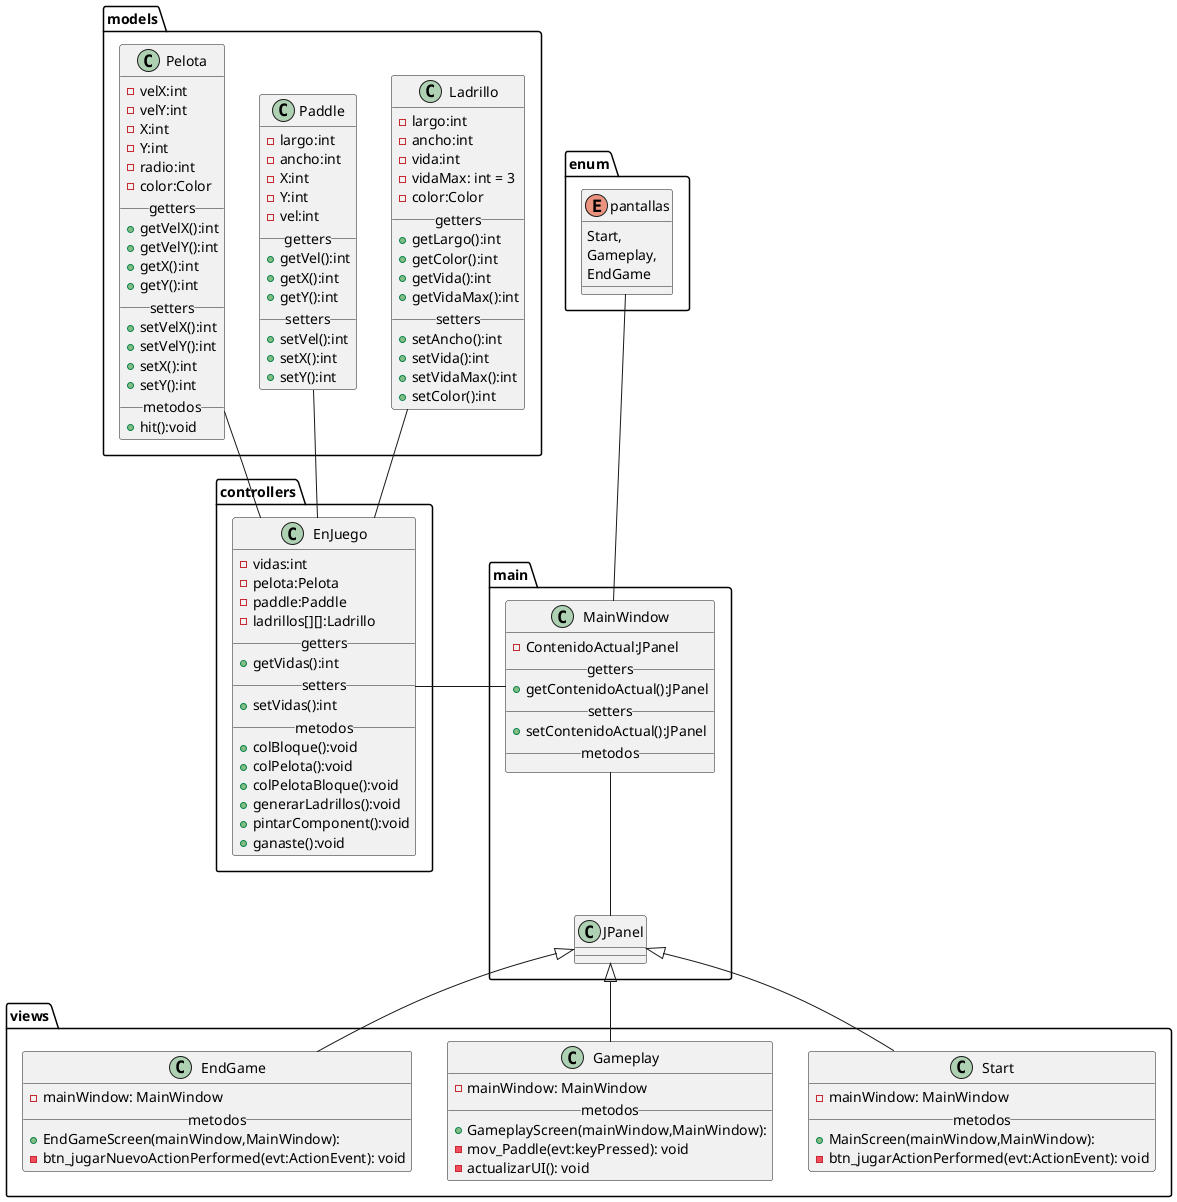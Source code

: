 @startuml OwlBreaker

class main.MainWindow {
    -ContenidoActual:JPanel
    __getters__
    +getContenidoActual():JPanel
    __setters__
    +setContenidoActual():JPanel
    __metodos__
}

class views.Start extends main.JPanel {
    -mainWindow: MainWindow 
    __metodos__
    + MainScreen(mainWindow,MainWindow):
    - btn_jugarActionPerformed(evt:ActionEvent): void
}

class views.Gameplay extends main.JPanel {
    -mainWindow: MainWindow 
    __metodos__
    + GameplayScreen(mainWindow,MainWindow):
    - mov_Paddle(evt:keyPressed): void
    - actualizarUI(): void
}

class views.EndGame extends main.JPanel {
    -mainWindow: MainWindow 
    __metodos__
    + EndGameScreen(mainWindow,MainWindow):
    - btn_jugarNuevoActionPerformed(evt:ActionEvent): void
}

class models.Ladrillo {
    -largo:int
    -ancho:int
    -vida:int
    -vidaMax: int = 3
    -color:Color
    __getters__
    +getLargo():int
    +getColor():int
    +getVida():int
    +getVidaMax():int
    __setters__
    +setAncho():int
    +setVida():int
    +setVidaMax():int
    +setColor():int
}

class models.Paddle {
    -largo:int
    -ancho:int
    -X:int
    -Y:int
    -vel:int
    __getters__
    +getVel():int
    +getX():int
    +getY():int
    __setters__
    +setVel():int
    +setX():int
    +setY():int
}

class models.Pelota {
    -velX:int
    -velY:int
    -X:int
    -Y:int
    -radio:int
    -color:Color
    __getters__
    +getVelX():int
    +getVelY():int
    +getX():int
    +getY():int
    __setters__
    +setVelX():int
    +setVelY():int
    +setX():int
    +setY():int
    __metodos__
    +hit():void
}

class controllers.EnJuego {
    -vidas:int
    -pelota:Pelota
    -paddle:Paddle
    -ladrillos[][]:Ladrillo
    __getters__
    +getVidas():int
    __setters__
    +setVidas():int
    __metodos__
    + colBloque():void
    + colPelota():void
    + colPelotaBloque():void
    + generarLadrillos():void
    + pintarComponent():void
    + ganaste():void
}

enum enum.pantallas{
    Start,
    Gameplay,
    EndGame
}

main.MainWindow -- main.JPanel
models.Ladrillo -- controllers.EnJuego
models.Paddle -- controllers.EnJuego
models.Pelota -- controllers.EnJuego
controllers.EnJuego - main.MainWindow
enum.pantallas -- main.MainWindow

@enduml OwlBreaker